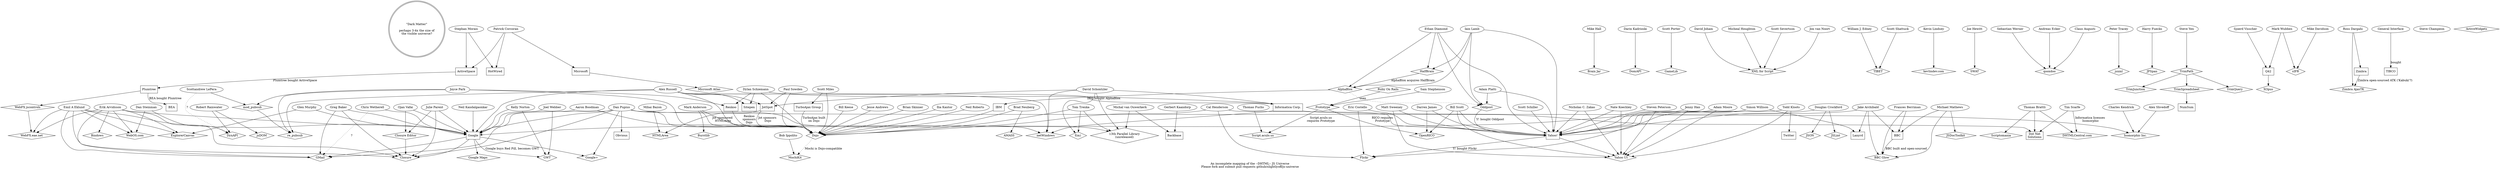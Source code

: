 /*
 * A Map of the JavaScript Universe
 *
 * Copyright 2005, The Dojo Foundation
 *
 * This file is ENTIRELY PROVISIONAL AND MUTABLE. If you think there is
 * something wrong, boneheaded, or otherwise daft then fork it and submit a pull request
 *
 */

digraph js_universe
  {
    // graph-wide config
    center=true;
    // overlap=scale;
    splines=true;
    // concentrate=true;
    label="An incomplete mapping of the --DHTML-- JS Universe\nPlease fork and submit pull requests github/slightlyoff/js-universe";

    // "dark matter"
    dm [ label="\"Dark Matter\"\n\nperhaps 3-4x the size of\nthe visible universe?",shape=doublecircle ];

    // developer to project/company relationships
    alexr -> INFA;
    alexr -> NW;
    alexr -> Dojo;
    alexr -> Jot;
    alexr -> RePubSub;
    alexr -> Sitepen;
    alexr -> Google;
    jpark -> ModPubSub;
    jpark -> RePubSub;
    jpark -> Dojo;
    jpark -> Renkoo;
    mda -> NW;
    mda -> Dojo;
    mda -> Burst;
    boogs -> Dojo;
    boogs -> Google;
    dpup -> Dojo;
    dpup -> DotNetSol;
    dpup -> _13p;
    dpup -> Google;
    dpup -> Gmail;
    dpup -> GPlus;
    dpup -> Closure;
    dpup -> Obvious;
    psowden -> Dojo;
    psowden -> Jot;
    dylan -> INFA;
    dylan -> Dojo;
    dylan -> Renkoo;
    dylan -> Sitepen;
    ttrenka -> Dojo;
    ttrenka -> FM;
    ttrenka -> _13p;
    bratta -> Scriptomania;
    bratta -> DHTMLCentral;
    bratta -> DotNetSol;
    tscarfe -> DotNetSol;
    tscarfe -> DHTMLCentral;
    erik -> WebFX;
    erik -> Bindows;
    erik -> WebOS;
    erik -> Google;
    erik -> ExCanvas;
    erik -> Closure;
    erik -> Gmail;
    emil -> WebFX;
    emil -> WebOS;
    emil -> Google;
    emil -> ExCanvas;
    emil -> Closure;
    emil -> Gmail;
    mhall -> BrainJar;
    dsteinman -> DynAPI;
    dsteinman -> WebOS; // thanks, Erik!
    rrainwater -> DynAPI;
    rrainwater -> jsDOM;
    darink -> DomAPI;
    sporter -> GameLib;
    charlesk -> ISC;
    ashevdoff -> ISC;
    cw -> Gmail [ style=dotted,label="?" ];
    cw -> Google;
    nkand -> Google;
    ilamb -> HalfBrain;
    ilamb -> AlphaBlox;
    ilamb -> Oddpost;
    ilamb -> Yahoo;
    ediamond -> HalfBrain;
    ediamond -> AlphaBlox;
    ediamond -> Oddpost;
    ediamond -> Yahoo;
    aplatti -> Oddpost;
    aplatti -> Yahoo;
    scottandrew -> ModPubSub;
    scottandrew -> DynAPI [ style=dotted,label="?" ]; // RAR: Not sure about this one
    mbazon -> HTMLArea;
    schontz -> NW;
    schontz -> INFA;
    schontz -> Jot;
    schontz -> _13p;
    schontz -> FM;
    michaelvo -> _13p;
    djoham -> XMLJS;
    mhoughton -> XMLJS;
    ssevertson -> XMLJS;
    julie -> Closure;
    julie -> ClosureEdit;
    julie -> Google;
    jvnoort -> XMLJS;
    inforat -> Tibet;
    idearat -> Tibet;
    kevlin -> KevLinDev
    gkadndorp -> Backbase;
    jhewitt -> SWAT;
    swerner -> qooxdoo;
    aecker -> qooxdoo;
    caugusti -> qooxdoo;
    ptracey -> jsxml;
    sstephenson -> Prototype;
    tfuchs -> Script_aculo_us;
    hfuecks -> JPSpan;
    syen -> TrimPath;
    bobi -> MochiKit;
    glish -> Yahoo;
    glish -> Flickr;
    swillison -> Yahoo;
    swillison -> Flickr;
    swillison -> Lanyrd;
    gmurphy -> Google;
    gmurphy -> ExCanvas;
    michaelvo -> Backbase;
    cal -> Yahoo;
    cal -> Flickr;
    cal -> Dojo;
    bradneuberg -> Dojo;
    bradneuberg -> Storage;
    bscott -> RICO;
    bscott -> Yahoo;
    bscott -> Yui;
    djames -> RICO;
    djames -> Yahoo;
    sschiller -> Yahoo;
    svisscher -> Q42;
    mwubben -> sIFR;
    mdavidson -> sIFR;
    sjmiles -> Dojo;
    sjmiles -> TurboAjax;
    dcrockford -> JSON;
    dcrockford -> JSLint;
    dcrockford -> Yahoo;
    smorais -> HotWired;
    ojan -> ClosureEdit;
    ojan -> Google;
    pcorcoran -> HotWired;
    pcorcoran -> ActiveSpace;
    pcorcoran -> Microsoft;
    smorais -> ActiveSpace;
    mwubben -> Q42;
    rdargahi -> ZATK;
    rdargahi -> Zimbra;
    amoore -> Yahoo;
    amoore -> Yui;
    msweeney -> Yahoo;
    msweeney -> Yui;
    nkoechley -> Yahoo;
    nkoechley -> Yui;
    jhan -> Yahoo;
    jhan -> Yui;
    speterson -> Yahoo;
    speterson -> Yui;
    tkloots -> Yahoo;
    tkloots -> Yui;
    tkloots -> Twitter;
    bkeese -> Dojo;
    jandrews -> Dojo;
    bskinner -> Dojo;
    ikantor -> Dojo;
    nroberts -> Dojo;
    micmath -> Glow;
    micmath -> JSDocToolkit;
    micmath -> BBC;
    jaffathecake -> Glow;
    jaffathecake -> BBC;
    jaffathecake -> Lanyrd;
    jaffathecake -> Google;
    phae -> Glow;
    phae -> BBC;
    baker -> Closure;
    baker -> Gmail;
    baker -> Google;
    jgwebber -> GWT;
    jgwebber -> Google;
    kellegous -> GWT;
    kellegous -> Google;
    zakas -> Yahoo;
    zakas -> Yui;

    // project and company relationships
    INFA -> NW;
    INFA -> ISC [ label="Informatica licenses \nIsomorphic" ];
    Jot -> Dojo [ label="Jot sponsors \nDojo" ];
    Renkoo -> Dojo [ label="Renkoo\nsponsors\nDojo" ];
    TurboAjax -> Dojo [ label="TurboAjax built\non Dojo" ];
    Dojo -> MochiKit [ style=dotted, label="Mochi is Dojo-compatible" ];
    Jot -> HTMLArea [ label="Jot sponsored \nHTMLArea" ];
    BBC -> Glow [label="BBC built and open-sourced"]
    // Tibet -> ISC [ style=dotted ];
    // FIXME: need to mine these links for info:
    //  http://koranteng.blogspot.com/2004/07/on-rich-web-applications-alphablox-and.html
    //  http://koranteng.blogspot.com/2004/10/on-gmail-and-dhtml-architecture-again.html
    HalfBrain -> AlphaBlox [ label="AlphaBlox acquires HalfBrain" ];
    AlphaBlox -> IBM [ label="IBM bought AlphaBlox" ];
    AlphaBlox -> Oddpost [ style=dotted ];
    Oddpost -> Yahoo [ label="Y! bought Oddpost" ];
    Google -> Gmail;
    Google -> Gmaps;
    Google -> GPlus;
    Google -> Closure;
    Google -> GWT [ label="Google buys Red Pill, becomes GWT" ];
    Yahoo -> Flickr [ label="Y! bought Flickr" ];
    ModPubSub -> RePubSub;
    GenInt -> TIBCO [ label="bought" ];
    RoR -> Prototype [ label="uses" ];
    Prototype -> Script_aculo_us [ label="Script.aculo.us\nrequires Prototype" ];
    Prototype -> RICO [ label="RICO requires\nPrototype" ];
    Q42 -> XOpus;
    TrimPath -> TrimJunction;
    TrimPath -> TrimSpreadsheet;
    TrimPath -> TrimQuery;
    TrimSpreadsheet -> NumSum;
    ActiveSpace -> Plumtree [ label="Plumtree bought ActiveSpace" ];
    Plumtree -> BEA [ label="BEA bought Plumtree" ];
    Zimbra -> ZATK [ label="Zimbra open-sourced ATK ('Kabuki'?)" ];
    jscontrols -> WebFX;
    Plumtree -> jscontrols;
    Microsoft -> Atlas;
    Yahoo -> Yui;
    IBM -> Dojo;
    ClosureEdit -> Closure;

    // developers
    psowden   [ label="Paul Sowden" ];
    mbazon    [ label="Mihai Bazon" ];
    ediamond  [ label="Ethan Diamond" ];
    ilamb   [ label="Iain Lamb" ];
    aplatti   [ label="Adam Platti" ];
    emil    [ label="Emil A Eklund" ];
    darink    [ label="Darin Kadrioski" ];
    ttrenka   [ label="Tom Trenka" ];
    erik    [ label="Erik Arvidsson" ];
    bratta    [ label="Thomas Brattli" ];
    mda     [ label="Mark Anderson" ];
    boogs     [ label="Aaron Boodman" ];
    alexr     [ label="Alex Russell" ];
    dylan     [ label="Dylan Schiemann" ];
    dpup      [ label="Dan Pupius" ];
    tscarfe   [ label="Tim Scarfe" ];
    dsteinman   [ label="Dan Steinman" ];
    mhall     [ label="Mike Hall" ];
    schampeon   [ label="Steve Champeon" ];
    sporter   [ label="Scott Porter" ];
    rrainwater  [ label="Robert Rainwater" ];
    charlesk  [ label="Charles Kendrick" ];
    scottandrew [ label="Scottandrew LePera" ];
    cw      [ label="Chris Wetherell" ];
    jpark   [ label="Joyce Park" ];
    schontz   [ label="David Schontzler" ];
    michaelvo [ label="Michal van Ouwerkerk" ];
    djoham    [ label="David Joham" ];
    mhoughton [ label="Micheal Houghton" ];
    ssevertson  [ label="Scott Severtson" ];
    jvnoort   [ label="Jon van Noort" ];
    idearat   [ label="Scott Shattuck" ];
    inforat   [ label="William J. Edney" ];
    kevlin    [ label="Kevin Lindsey" ];
    ashevdoff [ label="Alex Shvedoff" ];
    gkadndorp [ label="Gerbert Kaandorp" ];
    jhewitt   [ label="Joe Hewitt" ];
    swerner   [ label="Sebastian Werner" ];
    aecker    [ label="Andreas Ecker" ];
    caugusti  [ label="Claus Augusti" ];
    ptracey   [ label="Peter Tracey" ];
    sstephenson [ label="Sam Stephenson" ];
    hfuecks   [ label="Harry Fuecks" ];
    tfuchs    [ label="Thomas Fuchs" ];
    syen    [ label="Steve Yen" ];
    bobi    [ label="Bob Ippolito" ];
    nkand   [ label="Neil Kandalgaonkar" ];
    glish   [ label="Eric Costello" ];
    swillison [ label="Simon Willison" ];
    gmurphy   [ label="Glen Murphy" ];
    cal     [ label="Cal Henderson" ];
    bradneuberg [ label="Brad Neuberg" ];
    bscott    [ label="Bill Scott" ];
    djames    [ label="Darren James" ];
    sschiller [ label="Scott Schiller" ];
    svisscher [ label="Sjoerd Visscher" ];
    mwubben   [ label="Mark Wubben" ];
    mdavidson [ label="Mike Davidson" ];
    sjmiles   [ label="Scott Miles" ];
    jgwebber  [ label="Joel Webber" ];
    dcrockford  [ label="Douglas Crockford" ];
    smorais   [ label="Stephan Morais" ];
    pcorcoran [ label="Patrick Corcoran" ];
    rdargahi  [ label="Ross Dargahi" ];
    amoore    [ label="Adam Moore" ];
    msweeney  [ label="Matt Sweeney" ];
    nkoechley [ label="Nate Koechley" ];
    jhan    [ label="Jenny Han" ];
    speterson [ label="Steven Peterson" ];
    tkloots   [ label="Todd Kloots" ];
    bkeese    [ label="Bill Keese" ];
    jandrews  [ label="Jesse Andrews" ];
    bskinner  [ label="Brian Skinner" ];
    ikantor   [ label="Ilia Kantor" ];
    nroberts  [ label="Neil Roberts" ];
    micmath   [ label="Michael Mathews"];
    jaffathecake [ label="Jake Archibald"];
    phae      [ label="Frances Berriman"];
    julie     [ label="Julie Parent"];
    ojan      [ label="Ojan Vafai"];
    baker     [ label="Greg Baker"];
    kellegous [ label="Kelly Norton"];
    zakas     [ label="Nicholas C. Zakas"];

    // companies
    DotNetSol   [ label="Dot Net\nSolutions",shape=box ];
    Google    [ label="Google",shape=box ];
    Yahoo     [ label="Yahoo!",shape=box ];
    Jot     [ label="JotSpot",shape=box ];
    INFA    [ label="Informatica Corp.",shape=box ];
    IBM     [ shape=box ];
    TIBCO   [ shape=box ];
    GenInt    [ label="General Interface" ];
    Backbase  [ label="Backbase",shape=box ];
    Renkoo    [ label="Renkoo",shape=box ];
    TurboAjax [ label="TurboAjax Group",shape=box ];
    Q42     [ label="Q42",shape=box ];
    NumSum    [ shape=box ];
    HotWired  [ shape=box ];
    ActiveSpace [ shape=box ];
    Plumtree  [ shape=box ];
    BEA     [ shape=box ];
    Microsoft [ shape=box ];
    Zimbra    [ shape=box ];
    Lanyrd    [ shape=box];
    BBC       [ shape=box ];
    Sitepen   [ shape=box];
    Twitter   [ shape=box];

    // projects and products
    Storage   [ label="AMASS",shape=diamond ];
    jsxml   [ shape=diamond ];
    HTMLArea  [ shape=diamond ];
    AlphaBlox [ shape=diamond ];
    HalfBrain [ shape=diamond ];
    Oddpost   [ shape=diamond ];
    Scriptomania [ shape=diamond ];
    DomAPI    [ shape=diamond ];
    DynAPI    [ shape=diamond ];
    GameLib   [ shape=diamond ];
    Bindows   [ shape=diamond ];
    jsDOM   [ shape=diamond ];
    qooxdoo   [ shape=diamond ];
    XMLJS   [ label="XML for Script",shape=diamond ];
    Tibet   [ label="TIBET",shape=diamond ];
    ModPubSub   [ label="mod_pubsub",shape=diamond ];
    RePubSub  [ label="re_pubsub",shape=diamond ];
    Gmail     [ label="GMail",shape=diamond ];
    Gmaps     [ label="Google Maps ",shape=diamond ];
    GPlus     [ label="Google+",shape=diamond ];
    BrainJar  [ label="Brain Jar",shape=diamond ];
    FM      [ label="f(m)",shape=diamond ];
    WebFX     [ label="WebFX.eae.net",shape=diamond ];
    jscontrols  [ label="WebFX jscontrols",shape=diamond ];
    Burst     [ label="Burstlib",shape=diamond ];
    Dojo    [ label="Dojo",shape=diamond ];
    NW      [ label="netWindows",shape=diamond ];
    ISC     [ label="Isomorphic Inc.",shape=diamond ];
    WebOS     [ label="WebOS.com",shape=diamond ];
    DHTMLCentral [ label="DHTMLCentral.com",shape=diamond ];
    _13p    [ label="13th Parallel Library\n(unreleased)",shape=diamond ];
    KevLinDev     [ label="kevlindev.com",shape=diamond ];
    ActiveWidgets [ label="ActiveWidgets",shape=diamond ];
    SWAT    [ shape=diamond ];
    Obvious [ shape=box ];
    Prototype [ shape=diamond ];
    RoR     [ label="Ruby On Rails",shape=diamond ];
    Script_aculo_us [ label="Script.aculo.us",shape=diamond ];
    RICO    [ label="OpenRICO",shape=diamond ];
    TrimPath  [ shape=diamond ];
    TrimJunction [ shape=diamond ];
    TrimQuery [ shape=diamond ];
    TrimSpreadsheet [ shape=diamond ];
    MochiKit  [ shape=diamond ];
    JPSpan    [ shape=diamond ];
    Flickr    [ shape=diamond ];
    XOpus   [ shape=diamond ];
    sIFR    [ shape=diamond ];
    JSON    [ shape=diamond ];
    JSLint    [ shape=diamond ];
    ZATK    [ label="Zimbra AjaxTK",shape=diamond ];
    Atlas   [ label="Microsoft Atlas",shape=diamond ];
    Yui     [ label="Yahoo UI",shape=diamond ];
    Glow    [ label="BBC Glow",shape=diamond];
    JSDocToolkit [label="JSDocToolkit",shape=diamond];
    ExCanvas [label="ExplorerCanvas",shape=diamond];
    Closure  [shape=diamond];
    ClosureEdit [label="Closure Editor",shape=diamond];
    GWT [ label="GWT",shape=diamond ];
  }

// vim:ts=2:et:ai
